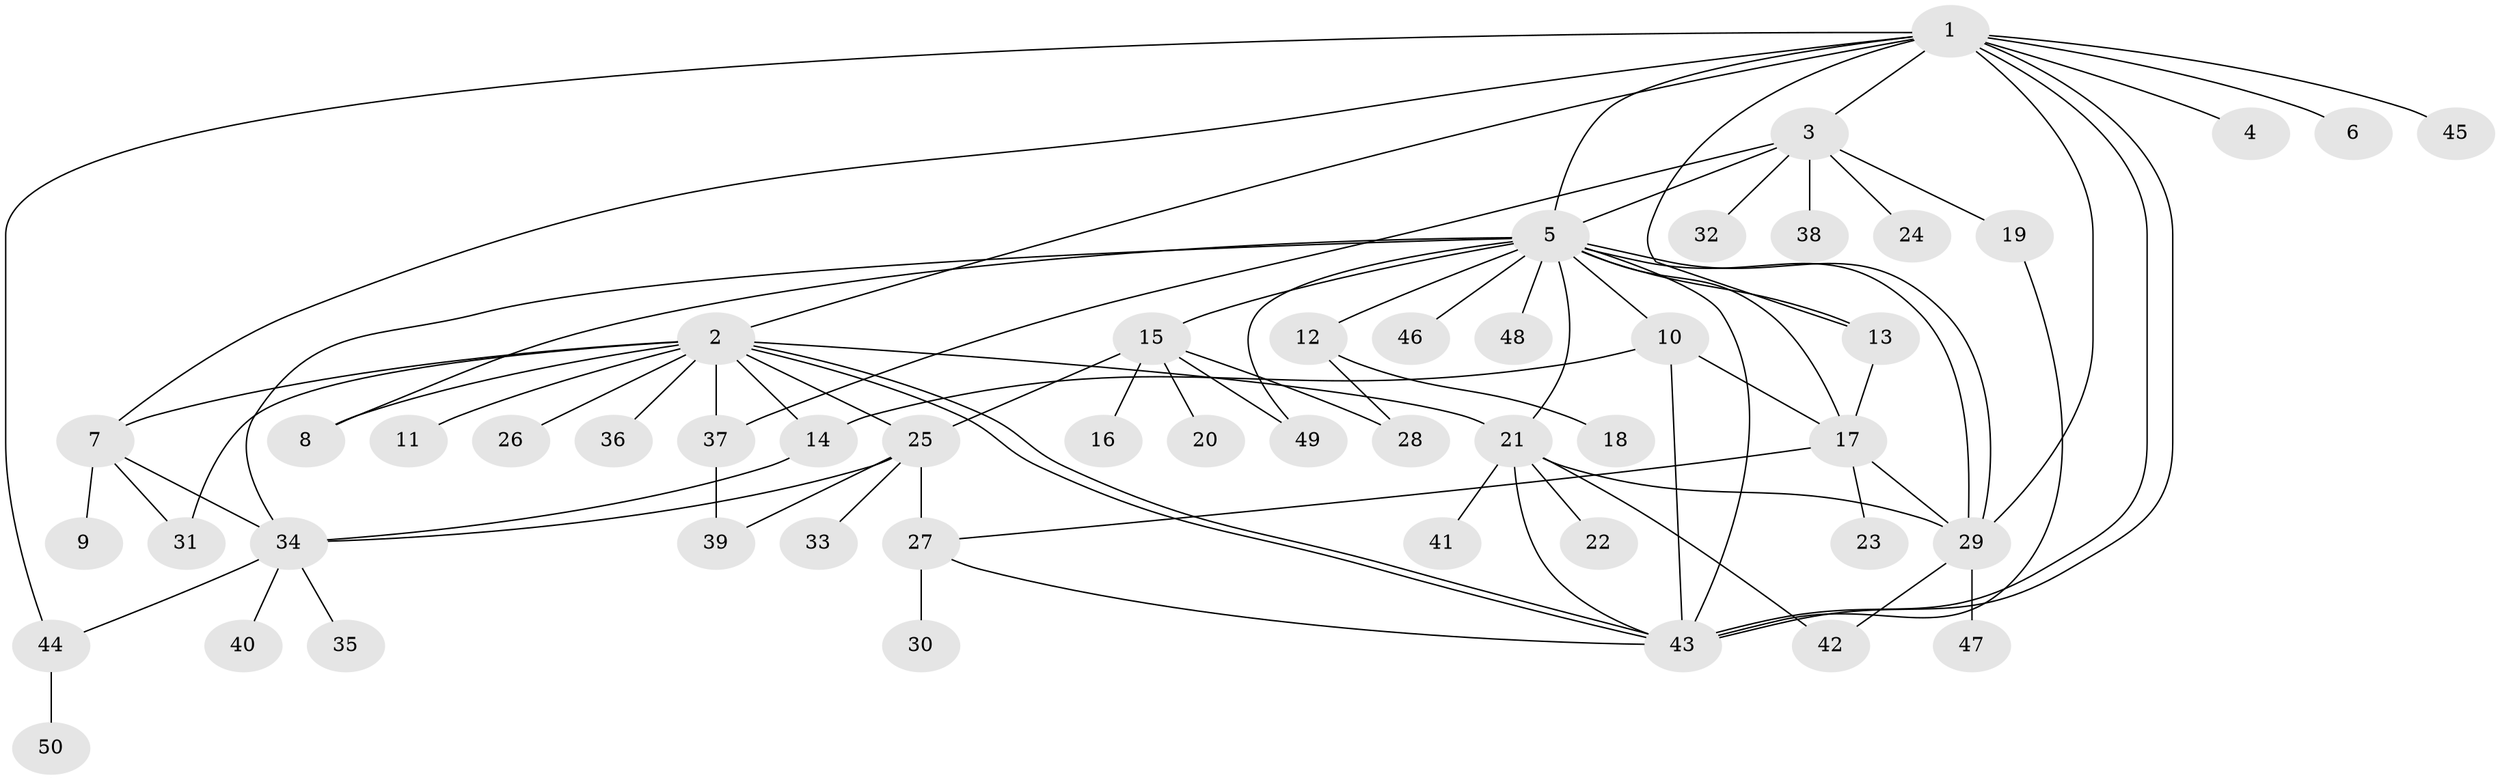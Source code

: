 // coarse degree distribution, {10: 0.08108108108108109, 6: 0.08108108108108109, 12: 0.02702702702702703, 1: 0.43243243243243246, 4: 0.05405405405405406, 2: 0.16216216216216217, 3: 0.10810810810810811, 9: 0.02702702702702703, 5: 0.02702702702702703}
// Generated by graph-tools (version 1.1) at 2025/41/03/06/25 10:41:50]
// undirected, 50 vertices, 81 edges
graph export_dot {
graph [start="1"]
  node [color=gray90,style=filled];
  1;
  2;
  3;
  4;
  5;
  6;
  7;
  8;
  9;
  10;
  11;
  12;
  13;
  14;
  15;
  16;
  17;
  18;
  19;
  20;
  21;
  22;
  23;
  24;
  25;
  26;
  27;
  28;
  29;
  30;
  31;
  32;
  33;
  34;
  35;
  36;
  37;
  38;
  39;
  40;
  41;
  42;
  43;
  44;
  45;
  46;
  47;
  48;
  49;
  50;
  1 -- 2;
  1 -- 3;
  1 -- 4;
  1 -- 5;
  1 -- 6;
  1 -- 7;
  1 -- 13;
  1 -- 29;
  1 -- 43;
  1 -- 43;
  1 -- 44;
  1 -- 45;
  2 -- 7;
  2 -- 8;
  2 -- 11;
  2 -- 14;
  2 -- 21;
  2 -- 25;
  2 -- 26;
  2 -- 31;
  2 -- 36;
  2 -- 37;
  2 -- 43;
  2 -- 43;
  3 -- 5;
  3 -- 19;
  3 -- 24;
  3 -- 32;
  3 -- 37;
  3 -- 38;
  5 -- 8;
  5 -- 10;
  5 -- 12;
  5 -- 13;
  5 -- 15;
  5 -- 17;
  5 -- 21;
  5 -- 29;
  5 -- 29;
  5 -- 34;
  5 -- 43;
  5 -- 46;
  5 -- 48;
  5 -- 49;
  7 -- 9;
  7 -- 31;
  7 -- 34;
  10 -- 14;
  10 -- 17;
  10 -- 43;
  12 -- 18;
  12 -- 28;
  13 -- 17;
  14 -- 34;
  15 -- 16;
  15 -- 20;
  15 -- 25;
  15 -- 28;
  15 -- 49;
  17 -- 23;
  17 -- 27;
  17 -- 29;
  19 -- 43;
  21 -- 22;
  21 -- 29;
  21 -- 41;
  21 -- 42;
  21 -- 43;
  25 -- 27;
  25 -- 33;
  25 -- 34;
  25 -- 39;
  27 -- 30;
  27 -- 43;
  29 -- 42;
  29 -- 47;
  34 -- 35;
  34 -- 40;
  34 -- 44;
  37 -- 39;
  44 -- 50;
}
